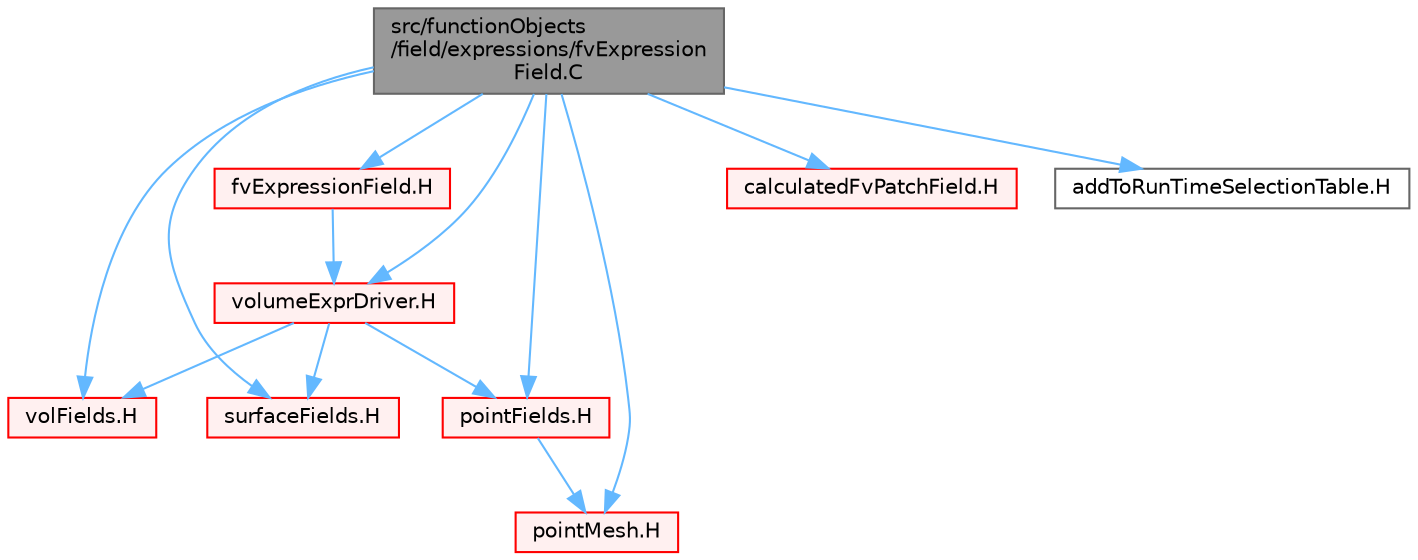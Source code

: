 digraph "src/functionObjects/field/expressions/fvExpressionField.C"
{
 // LATEX_PDF_SIZE
  bgcolor="transparent";
  edge [fontname=Helvetica,fontsize=10,labelfontname=Helvetica,labelfontsize=10];
  node [fontname=Helvetica,fontsize=10,shape=box,height=0.2,width=0.4];
  Node1 [id="Node000001",label="src/functionObjects\l/field/expressions/fvExpression\lField.C",height=0.2,width=0.4,color="gray40", fillcolor="grey60", style="filled", fontcolor="black",tooltip=" "];
  Node1 -> Node2 [id="edge1_Node000001_Node000002",color="steelblue1",style="solid",tooltip=" "];
  Node2 [id="Node000002",label="fvExpressionField.H",height=0.2,width=0.4,color="red", fillcolor="#FFF0F0", style="filled",URL="$fvExpressionField_8H.html",tooltip=" "];
  Node2 -> Node253 [id="edge2_Node000002_Node000253",color="steelblue1",style="solid",tooltip=" "];
  Node253 [id="Node000253",label="volumeExprDriver.H",height=0.2,width=0.4,color="red", fillcolor="#FFF0F0", style="filled",URL="$volumeExprDriver_8H.html",tooltip=" "];
  Node253 -> Node363 [id="edge3_Node000253_Node000363",color="steelblue1",style="solid",tooltip=" "];
  Node363 [id="Node000363",label="volFields.H",height=0.2,width=0.4,color="red", fillcolor="#FFF0F0", style="filled",URL="$volFields_8H.html",tooltip=" "];
  Node253 -> Node432 [id="edge4_Node000253_Node000432",color="steelblue1",style="solid",tooltip=" "];
  Node432 [id="Node000432",label="surfaceFields.H",height=0.2,width=0.4,color="red", fillcolor="#FFF0F0", style="filled",URL="$surfaceFields_8H.html",tooltip="Foam::surfaceFields."];
  Node253 -> Node440 [id="edge5_Node000253_Node000440",color="steelblue1",style="solid",tooltip=" "];
  Node440 [id="Node000440",label="pointFields.H",height=0.2,width=0.4,color="red", fillcolor="#FFF0F0", style="filled",URL="$pointFields_8H.html",tooltip=" "];
  Node440 -> Node293 [id="edge6_Node000440_Node000293",color="steelblue1",style="solid",tooltip=" "];
  Node293 [id="Node000293",label="pointMesh.H",height=0.2,width=0.4,color="red", fillcolor="#FFF0F0", style="filled",URL="$pointMesh_8H.html",tooltip=" "];
  Node1 -> Node363 [id="edge7_Node000001_Node000363",color="steelblue1",style="solid",tooltip=" "];
  Node1 -> Node432 [id="edge8_Node000001_Node000432",color="steelblue1",style="solid",tooltip=" "];
  Node1 -> Node293 [id="edge9_Node000001_Node000293",color="steelblue1",style="solid",tooltip=" "];
  Node1 -> Node440 [id="edge10_Node000001_Node000440",color="steelblue1",style="solid",tooltip=" "];
  Node1 -> Node253 [id="edge11_Node000001_Node000253",color="steelblue1",style="solid",tooltip=" "];
  Node1 -> Node427 [id="edge12_Node000001_Node000427",color="steelblue1",style="solid",tooltip=" "];
  Node427 [id="Node000427",label="calculatedFvPatchField.H",height=0.2,width=0.4,color="red", fillcolor="#FFF0F0", style="filled",URL="$calculatedFvPatchField_8H.html",tooltip=" "];
  Node1 -> Node449 [id="edge13_Node000001_Node000449",color="steelblue1",style="solid",tooltip=" "];
  Node449 [id="Node000449",label="addToRunTimeSelectionTable.H",height=0.2,width=0.4,color="grey40", fillcolor="white", style="filled",URL="$addToRunTimeSelectionTable_8H.html",tooltip="Macros for easy insertion into run-time selection tables."];
}
